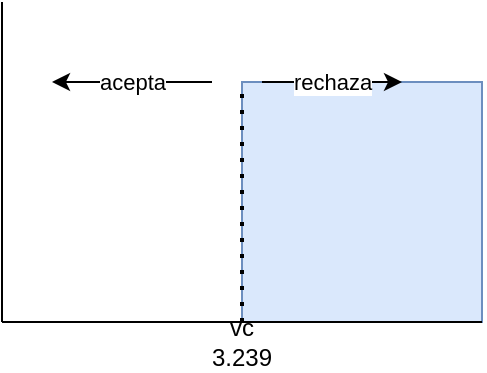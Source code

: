 <mxfile version="13.6.2" type="device"><diagram id="IV3x_st9zImRNV8DXB2G" name="Page-1"><mxGraphModel dx="1418" dy="851" grid="1" gridSize="10" guides="1" tooltips="1" connect="1" arrows="1" fold="1" page="1" pageScale="1" pageWidth="850" pageHeight="1100" math="0" shadow="0"><root><mxCell id="0"/><mxCell id="1" parent="0"/><mxCell id="PgetvCfoifT7P52L3lFm-12" value="" style="rounded=0;whiteSpace=wrap;html=1;fillColor=#dae8fc;strokeColor=#6c8ebf;" vertex="1" parent="1"><mxGeometry x="520" y="240" width="120" height="120" as="geometry"/></mxCell><mxCell id="PgetvCfoifT7P52L3lFm-1" value="" style="endArrow=none;html=1;" edge="1" parent="1"><mxGeometry width="50" height="50" relative="1" as="geometry"><mxPoint x="400" y="360" as="sourcePoint"/><mxPoint x="400" y="200" as="targetPoint"/></mxGeometry></mxCell><mxCell id="PgetvCfoifT7P52L3lFm-2" value="" style="endArrow=none;html=1;" edge="1" parent="1"><mxGeometry width="50" height="50" relative="1" as="geometry"><mxPoint x="400" y="360" as="sourcePoint"/><mxPoint x="640" y="360" as="targetPoint"/></mxGeometry></mxCell><mxCell id="PgetvCfoifT7P52L3lFm-3" value="" style="endArrow=none;dashed=1;html=1;dashPattern=1 3;strokeWidth=2;" edge="1" parent="1"><mxGeometry width="50" height="50" relative="1" as="geometry"><mxPoint x="520" y="360" as="sourcePoint"/><mxPoint x="520" y="240" as="targetPoint"/></mxGeometry></mxCell><mxCell id="PgetvCfoifT7P52L3lFm-4" value="vc&lt;br&gt;3.239" style="text;html=1;strokeColor=none;fillColor=none;align=center;verticalAlign=middle;whiteSpace=wrap;rounded=0;" vertex="1" parent="1"><mxGeometry x="500" y="360" width="40" height="20" as="geometry"/></mxCell><mxCell id="PgetvCfoifT7P52L3lFm-6" value="rechaza" style="endArrow=classic;html=1;" edge="1" parent="1"><mxGeometry width="50" height="50" relative="1" as="geometry"><mxPoint x="530" y="240" as="sourcePoint"/><mxPoint x="600" y="240" as="targetPoint"/></mxGeometry></mxCell><mxCell id="PgetvCfoifT7P52L3lFm-8" value="acepta" style="endArrow=classic;html=1;" edge="1" parent="1"><mxGeometry width="50" height="50" relative="1" as="geometry"><mxPoint x="505" y="240" as="sourcePoint"/><mxPoint x="425" y="240" as="targetPoint"/></mxGeometry></mxCell></root></mxGraphModel></diagram></mxfile>